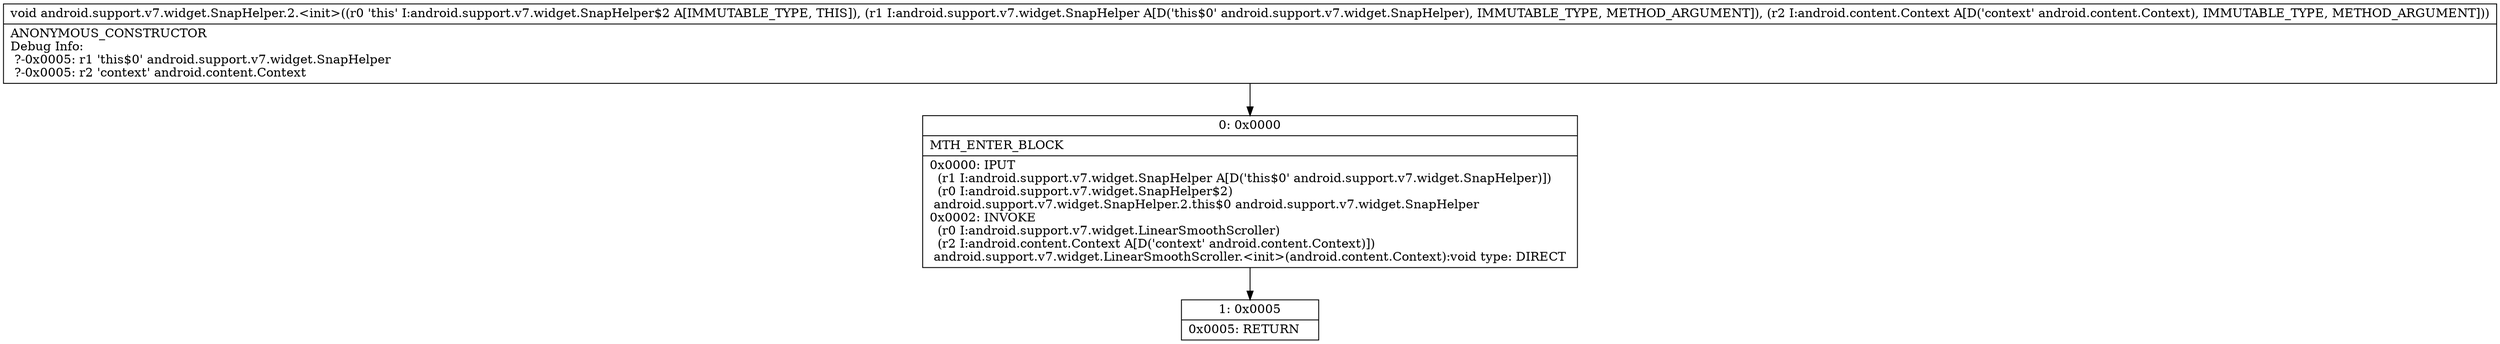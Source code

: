 digraph "CFG forandroid.support.v7.widget.SnapHelper.2.\<init\>(Landroid\/support\/v7\/widget\/SnapHelper;Landroid\/content\/Context;)V" {
Node_0 [shape=record,label="{0\:\ 0x0000|MTH_ENTER_BLOCK\l|0x0000: IPUT  \l  (r1 I:android.support.v7.widget.SnapHelper A[D('this$0' android.support.v7.widget.SnapHelper)])\l  (r0 I:android.support.v7.widget.SnapHelper$2)\l android.support.v7.widget.SnapHelper.2.this$0 android.support.v7.widget.SnapHelper \l0x0002: INVOKE  \l  (r0 I:android.support.v7.widget.LinearSmoothScroller)\l  (r2 I:android.content.Context A[D('context' android.content.Context)])\l android.support.v7.widget.LinearSmoothScroller.\<init\>(android.content.Context):void type: DIRECT \l}"];
Node_1 [shape=record,label="{1\:\ 0x0005|0x0005: RETURN   \l}"];
MethodNode[shape=record,label="{void android.support.v7.widget.SnapHelper.2.\<init\>((r0 'this' I:android.support.v7.widget.SnapHelper$2 A[IMMUTABLE_TYPE, THIS]), (r1 I:android.support.v7.widget.SnapHelper A[D('this$0' android.support.v7.widget.SnapHelper), IMMUTABLE_TYPE, METHOD_ARGUMENT]), (r2 I:android.content.Context A[D('context' android.content.Context), IMMUTABLE_TYPE, METHOD_ARGUMENT]))  | ANONYMOUS_CONSTRUCTOR\lDebug Info:\l  ?\-0x0005: r1 'this$0' android.support.v7.widget.SnapHelper\l  ?\-0x0005: r2 'context' android.content.Context\l}"];
MethodNode -> Node_0;
Node_0 -> Node_1;
}

